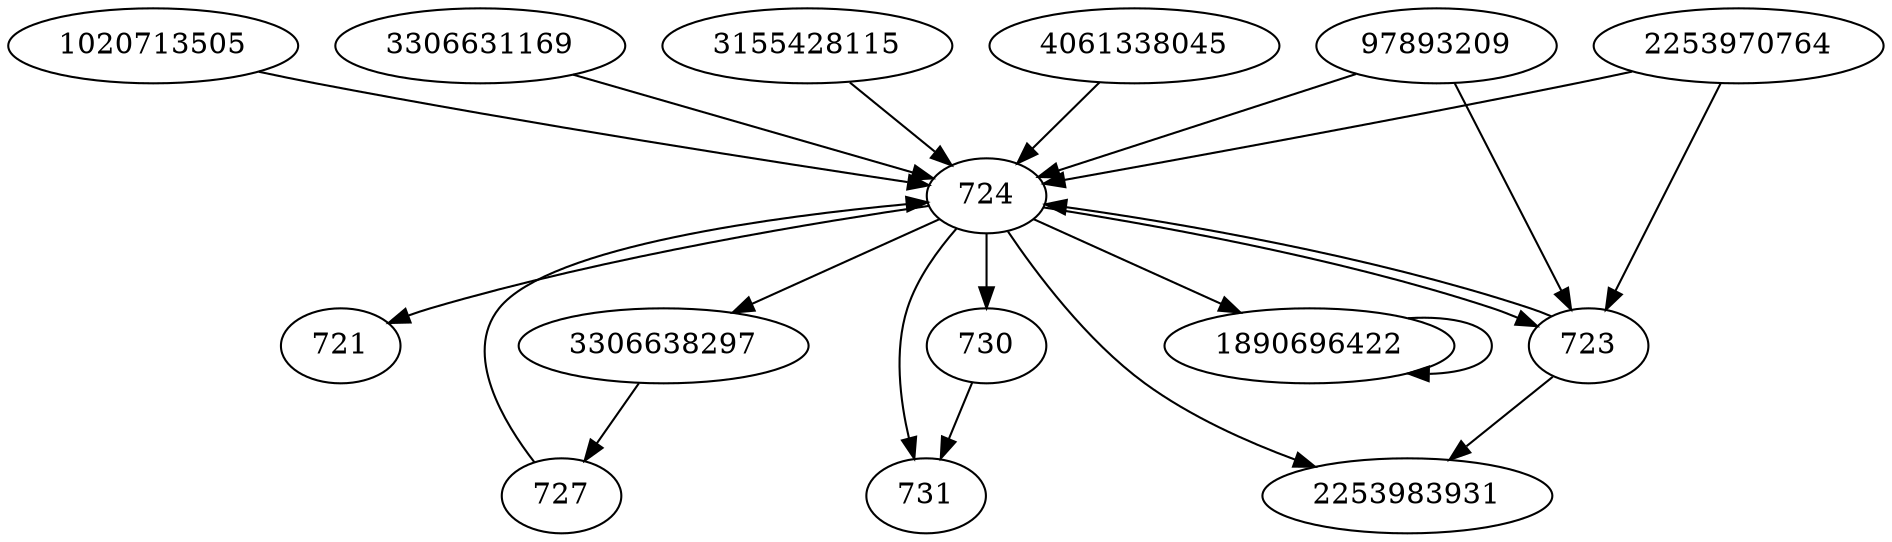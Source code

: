 digraph  {
1020713505;
3306631169;
1890696422;
2253970764;
721;
723;
3155428115;
724;
727;
97893209;
730;
2253983931;
3306638297;
4061338045;
731;
1020713505 -> 724;
3306631169 -> 724;
1890696422 -> 1890696422;
2253970764 -> 723;
2253970764 -> 724;
723 -> 2253983931;
723 -> 724;
3155428115 -> 724;
724 -> 1890696422;
724 -> 723;
724 -> 2253983931;
724 -> 721;
724 -> 730;
724 -> 731;
724 -> 3306638297;
727 -> 724;
97893209 -> 723;
97893209 -> 724;
730 -> 731;
3306638297 -> 727;
4061338045 -> 724;
}

